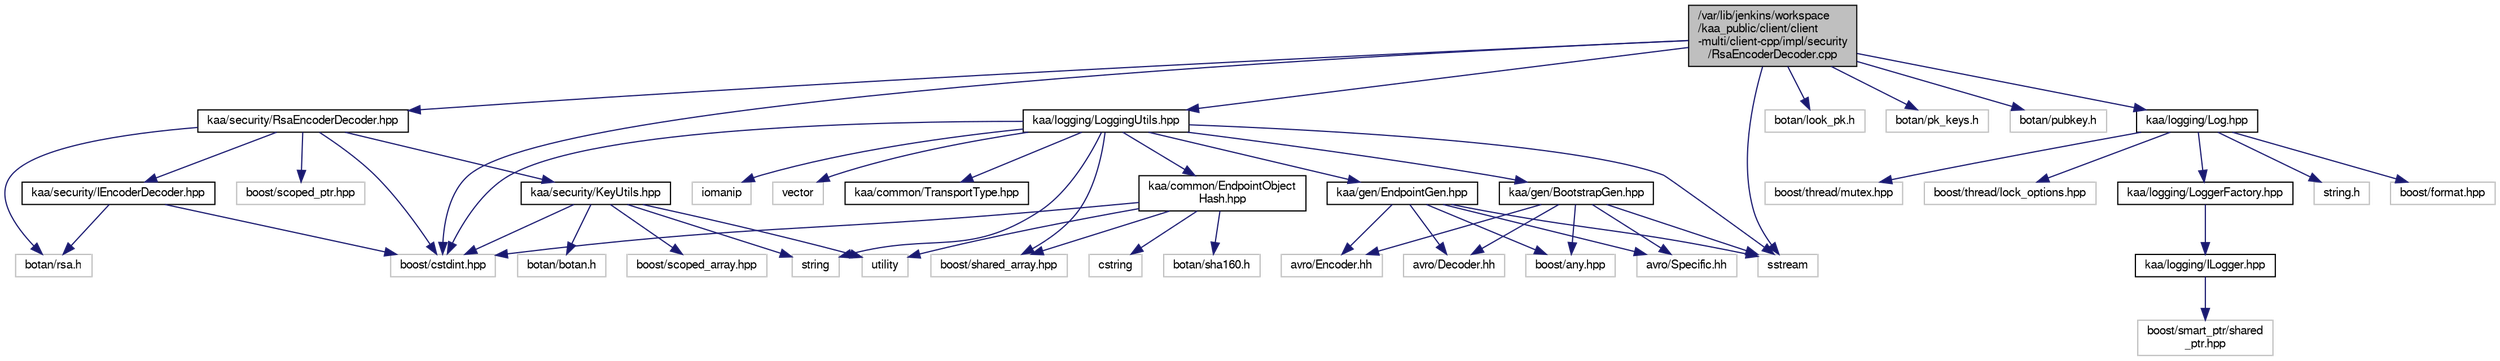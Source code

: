 digraph "/var/lib/jenkins/workspace/kaa_public/client/client-multi/client-cpp/impl/security/RsaEncoderDecoder.cpp"
{
  bgcolor="transparent";
  edge [fontname="FreeSans",fontsize="10",labelfontname="FreeSans",labelfontsize="10"];
  node [fontname="FreeSans",fontsize="10",shape=record];
  Node1 [label="/var/lib/jenkins/workspace\l/kaa_public/client/client\l-multi/client-cpp/impl/security\l/RsaEncoderDecoder.cpp",height=0.2,width=0.4,color="black", fillcolor="grey75", style="filled" fontcolor="black"];
  Node1 -> Node2 [color="midnightblue",fontsize="10",style="solid",fontname="FreeSans"];
  Node2 [label="kaa/security/RsaEncoderDecoder.hpp",height=0.2,width=0.4,color="black",URL="$RsaEncoderDecoder_8hpp.html"];
  Node2 -> Node3 [color="midnightblue",fontsize="10",style="solid",fontname="FreeSans"];
  Node3 [label="kaa/security/KeyUtils.hpp",height=0.2,width=0.4,color="black",URL="$KeyUtils_8hpp.html"];
  Node3 -> Node4 [color="midnightblue",fontsize="10",style="solid",fontname="FreeSans"];
  Node4 [label="botan/botan.h",height=0.2,width=0.4,color="grey75"];
  Node3 -> Node5 [color="midnightblue",fontsize="10",style="solid",fontname="FreeSans"];
  Node5 [label="string",height=0.2,width=0.4,color="grey75"];
  Node3 -> Node6 [color="midnightblue",fontsize="10",style="solid",fontname="FreeSans"];
  Node6 [label="utility",height=0.2,width=0.4,color="grey75"];
  Node3 -> Node7 [color="midnightblue",fontsize="10",style="solid",fontname="FreeSans"];
  Node7 [label="boost/cstdint.hpp",height=0.2,width=0.4,color="grey75"];
  Node3 -> Node8 [color="midnightblue",fontsize="10",style="solid",fontname="FreeSans"];
  Node8 [label="boost/scoped_array.hpp",height=0.2,width=0.4,color="grey75"];
  Node2 -> Node9 [color="midnightblue",fontsize="10",style="solid",fontname="FreeSans"];
  Node9 [label="kaa/security/IEncoderDecoder.hpp",height=0.2,width=0.4,color="black",URL="$IEncoderDecoder_8hpp.html"];
  Node9 -> Node10 [color="midnightblue",fontsize="10",style="solid",fontname="FreeSans"];
  Node10 [label="botan/rsa.h",height=0.2,width=0.4,color="grey75"];
  Node9 -> Node7 [color="midnightblue",fontsize="10",style="solid",fontname="FreeSans"];
  Node2 -> Node10 [color="midnightblue",fontsize="10",style="solid",fontname="FreeSans"];
  Node2 -> Node11 [color="midnightblue",fontsize="10",style="solid",fontname="FreeSans"];
  Node11 [label="boost/scoped_ptr.hpp",height=0.2,width=0.4,color="grey75"];
  Node2 -> Node7 [color="midnightblue",fontsize="10",style="solid",fontname="FreeSans"];
  Node1 -> Node12 [color="midnightblue",fontsize="10",style="solid",fontname="FreeSans"];
  Node12 [label="botan/look_pk.h",height=0.2,width=0.4,color="grey75"];
  Node1 -> Node13 [color="midnightblue",fontsize="10",style="solid",fontname="FreeSans"];
  Node13 [label="botan/pk_keys.h",height=0.2,width=0.4,color="grey75"];
  Node1 -> Node14 [color="midnightblue",fontsize="10",style="solid",fontname="FreeSans"];
  Node14 [label="botan/pubkey.h",height=0.2,width=0.4,color="grey75"];
  Node1 -> Node15 [color="midnightblue",fontsize="10",style="solid",fontname="FreeSans"];
  Node15 [label="sstream",height=0.2,width=0.4,color="grey75"];
  Node1 -> Node7 [color="midnightblue",fontsize="10",style="solid",fontname="FreeSans"];
  Node1 -> Node16 [color="midnightblue",fontsize="10",style="solid",fontname="FreeSans"];
  Node16 [label="kaa/logging/Log.hpp",height=0.2,width=0.4,color="black",URL="$Log_8hpp.html"];
  Node16 -> Node17 [color="midnightblue",fontsize="10",style="solid",fontname="FreeSans"];
  Node17 [label="kaa/logging/LoggerFactory.hpp",height=0.2,width=0.4,color="black",URL="$LoggerFactory_8hpp.html"];
  Node17 -> Node18 [color="midnightblue",fontsize="10",style="solid",fontname="FreeSans"];
  Node18 [label="kaa/logging/ILogger.hpp",height=0.2,width=0.4,color="black",URL="$ILogger_8hpp.html"];
  Node18 -> Node19 [color="midnightblue",fontsize="10",style="solid",fontname="FreeSans"];
  Node19 [label="boost/smart_ptr/shared\l_ptr.hpp",height=0.2,width=0.4,color="grey75"];
  Node16 -> Node20 [color="midnightblue",fontsize="10",style="solid",fontname="FreeSans"];
  Node20 [label="string.h",height=0.2,width=0.4,color="grey75"];
  Node16 -> Node21 [color="midnightblue",fontsize="10",style="solid",fontname="FreeSans"];
  Node21 [label="boost/format.hpp",height=0.2,width=0.4,color="grey75"];
  Node16 -> Node22 [color="midnightblue",fontsize="10",style="solid",fontname="FreeSans"];
  Node22 [label="boost/thread/mutex.hpp",height=0.2,width=0.4,color="grey75"];
  Node16 -> Node23 [color="midnightblue",fontsize="10",style="solid",fontname="FreeSans"];
  Node23 [label="boost/thread/lock_options.hpp",height=0.2,width=0.4,color="grey75"];
  Node1 -> Node24 [color="midnightblue",fontsize="10",style="solid",fontname="FreeSans"];
  Node24 [label="kaa/logging/LoggingUtils.hpp",height=0.2,width=0.4,color="black",URL="$LoggingUtils_8hpp.html"];
  Node24 -> Node25 [color="midnightblue",fontsize="10",style="solid",fontname="FreeSans"];
  Node25 [label="iomanip",height=0.2,width=0.4,color="grey75"];
  Node24 -> Node26 [color="midnightblue",fontsize="10",style="solid",fontname="FreeSans"];
  Node26 [label="vector",height=0.2,width=0.4,color="grey75"];
  Node24 -> Node5 [color="midnightblue",fontsize="10",style="solid",fontname="FreeSans"];
  Node24 -> Node15 [color="midnightblue",fontsize="10",style="solid",fontname="FreeSans"];
  Node24 -> Node7 [color="midnightblue",fontsize="10",style="solid",fontname="FreeSans"];
  Node24 -> Node27 [color="midnightblue",fontsize="10",style="solid",fontname="FreeSans"];
  Node27 [label="boost/shared_array.hpp",height=0.2,width=0.4,color="grey75"];
  Node24 -> Node28 [color="midnightblue",fontsize="10",style="solid",fontname="FreeSans"];
  Node28 [label="kaa/gen/BootstrapGen.hpp",height=0.2,width=0.4,color="black",URL="$BootstrapGen_8hpp.html"];
  Node28 -> Node15 [color="midnightblue",fontsize="10",style="solid",fontname="FreeSans"];
  Node28 -> Node29 [color="midnightblue",fontsize="10",style="solid",fontname="FreeSans"];
  Node29 [label="boost/any.hpp",height=0.2,width=0.4,color="grey75"];
  Node28 -> Node30 [color="midnightblue",fontsize="10",style="solid",fontname="FreeSans"];
  Node30 [label="avro/Specific.hh",height=0.2,width=0.4,color="grey75"];
  Node28 -> Node31 [color="midnightblue",fontsize="10",style="solid",fontname="FreeSans"];
  Node31 [label="avro/Encoder.hh",height=0.2,width=0.4,color="grey75"];
  Node28 -> Node32 [color="midnightblue",fontsize="10",style="solid",fontname="FreeSans"];
  Node32 [label="avro/Decoder.hh",height=0.2,width=0.4,color="grey75"];
  Node24 -> Node33 [color="midnightblue",fontsize="10",style="solid",fontname="FreeSans"];
  Node33 [label="kaa/gen/EndpointGen.hpp",height=0.2,width=0.4,color="black",URL="$kaa_2gen_2EndpointGen_8hpp.html"];
  Node33 -> Node15 [color="midnightblue",fontsize="10",style="solid",fontname="FreeSans"];
  Node33 -> Node29 [color="midnightblue",fontsize="10",style="solid",fontname="FreeSans"];
  Node33 -> Node30 [color="midnightblue",fontsize="10",style="solid",fontname="FreeSans"];
  Node33 -> Node31 [color="midnightblue",fontsize="10",style="solid",fontname="FreeSans"];
  Node33 -> Node32 [color="midnightblue",fontsize="10",style="solid",fontname="FreeSans"];
  Node24 -> Node34 [color="midnightblue",fontsize="10",style="solid",fontname="FreeSans"];
  Node34 [label="kaa/common/EndpointObject\lHash.hpp",height=0.2,width=0.4,color="black",URL="$EndpointObjectHash_8hpp.html"];
  Node34 -> Node6 [color="midnightblue",fontsize="10",style="solid",fontname="FreeSans"];
  Node34 -> Node35 [color="midnightblue",fontsize="10",style="solid",fontname="FreeSans"];
  Node35 [label="cstring",height=0.2,width=0.4,color="grey75"];
  Node34 -> Node36 [color="midnightblue",fontsize="10",style="solid",fontname="FreeSans"];
  Node36 [label="botan/sha160.h",height=0.2,width=0.4,color="grey75"];
  Node34 -> Node7 [color="midnightblue",fontsize="10",style="solid",fontname="FreeSans"];
  Node34 -> Node27 [color="midnightblue",fontsize="10",style="solid",fontname="FreeSans"];
  Node24 -> Node37 [color="midnightblue",fontsize="10",style="solid",fontname="FreeSans"];
  Node37 [label="kaa/common/TransportType.hpp",height=0.2,width=0.4,color="black",URL="$TransportType_8hpp.html"];
}
